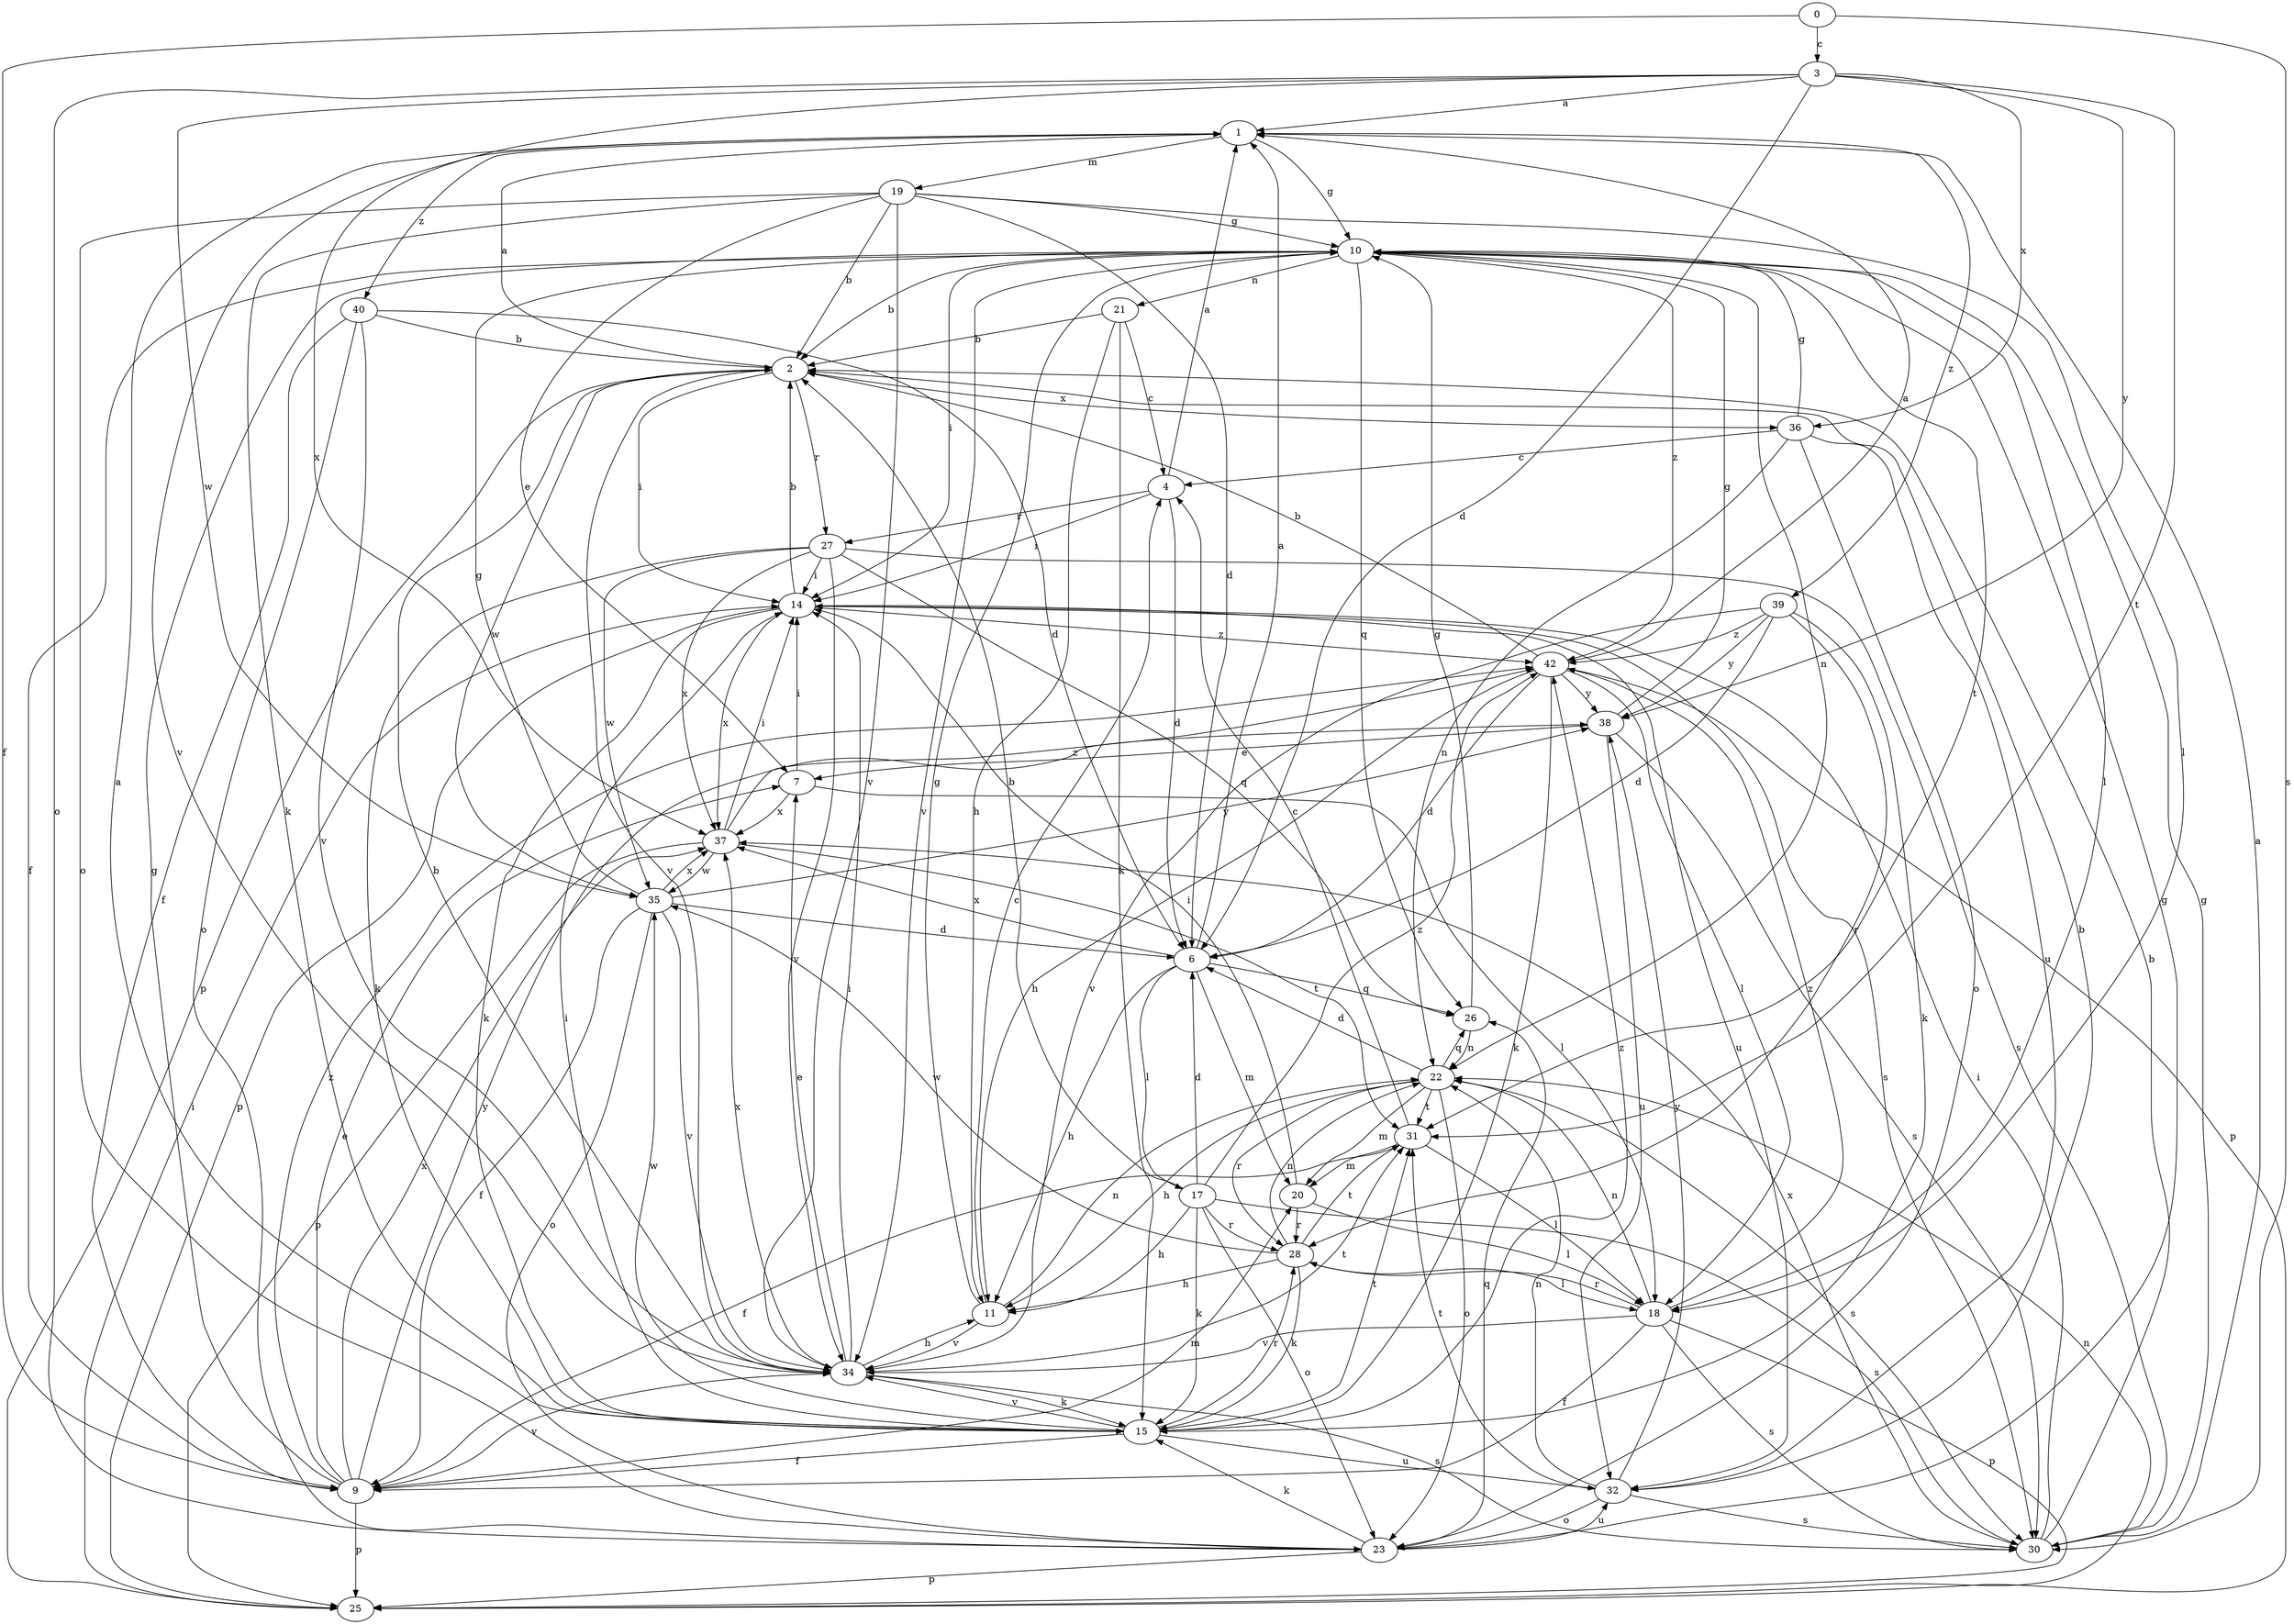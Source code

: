 strict digraph  {
0;
1;
2;
3;
4;
6;
7;
9;
10;
11;
14;
15;
17;
18;
19;
20;
21;
22;
23;
25;
26;
27;
28;
30;
31;
32;
34;
35;
36;
37;
38;
39;
40;
42;
0 -> 3  [label=c];
0 -> 9  [label=f];
0 -> 30  [label=s];
1 -> 10  [label=g];
1 -> 19  [label=m];
1 -> 34  [label=v];
1 -> 39  [label=z];
1 -> 40  [label=z];
2 -> 1  [label=a];
2 -> 14  [label=i];
2 -> 25  [label=p];
2 -> 27  [label=r];
2 -> 34  [label=v];
2 -> 35  [label=w];
2 -> 36  [label=x];
3 -> 1  [label=a];
3 -> 6  [label=d];
3 -> 23  [label=o];
3 -> 31  [label=t];
3 -> 35  [label=w];
3 -> 36  [label=x];
3 -> 37  [label=x];
3 -> 38  [label=y];
4 -> 1  [label=a];
4 -> 6  [label=d];
4 -> 14  [label=i];
4 -> 27  [label=r];
6 -> 1  [label=a];
6 -> 11  [label=h];
6 -> 17  [label=l];
6 -> 20  [label=m];
6 -> 26  [label=q];
6 -> 37  [label=x];
7 -> 14  [label=i];
7 -> 18  [label=l];
7 -> 37  [label=x];
9 -> 7  [label=e];
9 -> 10  [label=g];
9 -> 20  [label=m];
9 -> 25  [label=p];
9 -> 34  [label=v];
9 -> 37  [label=x];
9 -> 38  [label=y];
9 -> 42  [label=z];
10 -> 2  [label=b];
10 -> 9  [label=f];
10 -> 14  [label=i];
10 -> 18  [label=l];
10 -> 21  [label=n];
10 -> 22  [label=n];
10 -> 26  [label=q];
10 -> 31  [label=t];
10 -> 34  [label=v];
10 -> 42  [label=z];
11 -> 4  [label=c];
11 -> 10  [label=g];
11 -> 22  [label=n];
11 -> 34  [label=v];
14 -> 2  [label=b];
14 -> 15  [label=k];
14 -> 25  [label=p];
14 -> 30  [label=s];
14 -> 32  [label=u];
14 -> 37  [label=x];
14 -> 42  [label=z];
15 -> 1  [label=a];
15 -> 9  [label=f];
15 -> 14  [label=i];
15 -> 28  [label=r];
15 -> 31  [label=t];
15 -> 32  [label=u];
15 -> 34  [label=v];
15 -> 35  [label=w];
15 -> 42  [label=z];
17 -> 2  [label=b];
17 -> 6  [label=d];
17 -> 11  [label=h];
17 -> 15  [label=k];
17 -> 23  [label=o];
17 -> 28  [label=r];
17 -> 30  [label=s];
17 -> 42  [label=z];
18 -> 9  [label=f];
18 -> 22  [label=n];
18 -> 25  [label=p];
18 -> 28  [label=r];
18 -> 30  [label=s];
18 -> 34  [label=v];
18 -> 42  [label=z];
19 -> 2  [label=b];
19 -> 6  [label=d];
19 -> 7  [label=e];
19 -> 10  [label=g];
19 -> 15  [label=k];
19 -> 18  [label=l];
19 -> 23  [label=o];
19 -> 34  [label=v];
20 -> 14  [label=i];
20 -> 18  [label=l];
20 -> 28  [label=r];
21 -> 2  [label=b];
21 -> 4  [label=c];
21 -> 11  [label=h];
21 -> 15  [label=k];
22 -> 6  [label=d];
22 -> 11  [label=h];
22 -> 20  [label=m];
22 -> 23  [label=o];
22 -> 26  [label=q];
22 -> 28  [label=r];
22 -> 30  [label=s];
22 -> 31  [label=t];
23 -> 10  [label=g];
23 -> 15  [label=k];
23 -> 25  [label=p];
23 -> 26  [label=q];
23 -> 32  [label=u];
25 -> 14  [label=i];
25 -> 22  [label=n];
26 -> 10  [label=g];
26 -> 22  [label=n];
27 -> 14  [label=i];
27 -> 15  [label=k];
27 -> 26  [label=q];
27 -> 30  [label=s];
27 -> 34  [label=v];
27 -> 35  [label=w];
27 -> 37  [label=x];
28 -> 11  [label=h];
28 -> 15  [label=k];
28 -> 18  [label=l];
28 -> 22  [label=n];
28 -> 31  [label=t];
28 -> 35  [label=w];
30 -> 1  [label=a];
30 -> 2  [label=b];
30 -> 10  [label=g];
30 -> 14  [label=i];
30 -> 37  [label=x];
31 -> 4  [label=c];
31 -> 9  [label=f];
31 -> 18  [label=l];
31 -> 20  [label=m];
32 -> 2  [label=b];
32 -> 22  [label=n];
32 -> 23  [label=o];
32 -> 30  [label=s];
32 -> 31  [label=t];
32 -> 38  [label=y];
34 -> 2  [label=b];
34 -> 7  [label=e];
34 -> 11  [label=h];
34 -> 14  [label=i];
34 -> 15  [label=k];
34 -> 30  [label=s];
34 -> 31  [label=t];
34 -> 37  [label=x];
35 -> 6  [label=d];
35 -> 9  [label=f];
35 -> 10  [label=g];
35 -> 23  [label=o];
35 -> 34  [label=v];
35 -> 37  [label=x];
35 -> 38  [label=y];
36 -> 4  [label=c];
36 -> 10  [label=g];
36 -> 22  [label=n];
36 -> 23  [label=o];
36 -> 32  [label=u];
37 -> 14  [label=i];
37 -> 25  [label=p];
37 -> 31  [label=t];
37 -> 35  [label=w];
37 -> 42  [label=z];
38 -> 7  [label=e];
38 -> 10  [label=g];
38 -> 30  [label=s];
38 -> 32  [label=u];
39 -> 6  [label=d];
39 -> 15  [label=k];
39 -> 28  [label=r];
39 -> 34  [label=v];
39 -> 38  [label=y];
39 -> 42  [label=z];
40 -> 2  [label=b];
40 -> 6  [label=d];
40 -> 9  [label=f];
40 -> 23  [label=o];
40 -> 34  [label=v];
42 -> 1  [label=a];
42 -> 2  [label=b];
42 -> 6  [label=d];
42 -> 11  [label=h];
42 -> 15  [label=k];
42 -> 18  [label=l];
42 -> 25  [label=p];
42 -> 38  [label=y];
}

